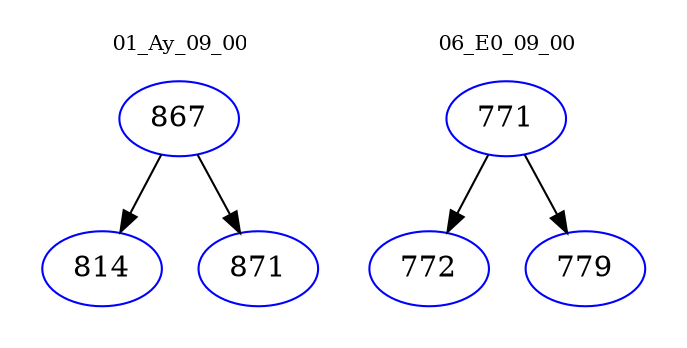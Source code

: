 digraph{
subgraph cluster_0 {
color = white
label = "01_Ay_09_00";
fontsize=10;
T0_867 [label="867", color="blue"]
T0_867 -> T0_814 [color="black"]
T0_814 [label="814", color="blue"]
T0_867 -> T0_871 [color="black"]
T0_871 [label="871", color="blue"]
}
subgraph cluster_1 {
color = white
label = "06_E0_09_00";
fontsize=10;
T1_771 [label="771", color="blue"]
T1_771 -> T1_772 [color="black"]
T1_772 [label="772", color="blue"]
T1_771 -> T1_779 [color="black"]
T1_779 [label="779", color="blue"]
}
}
